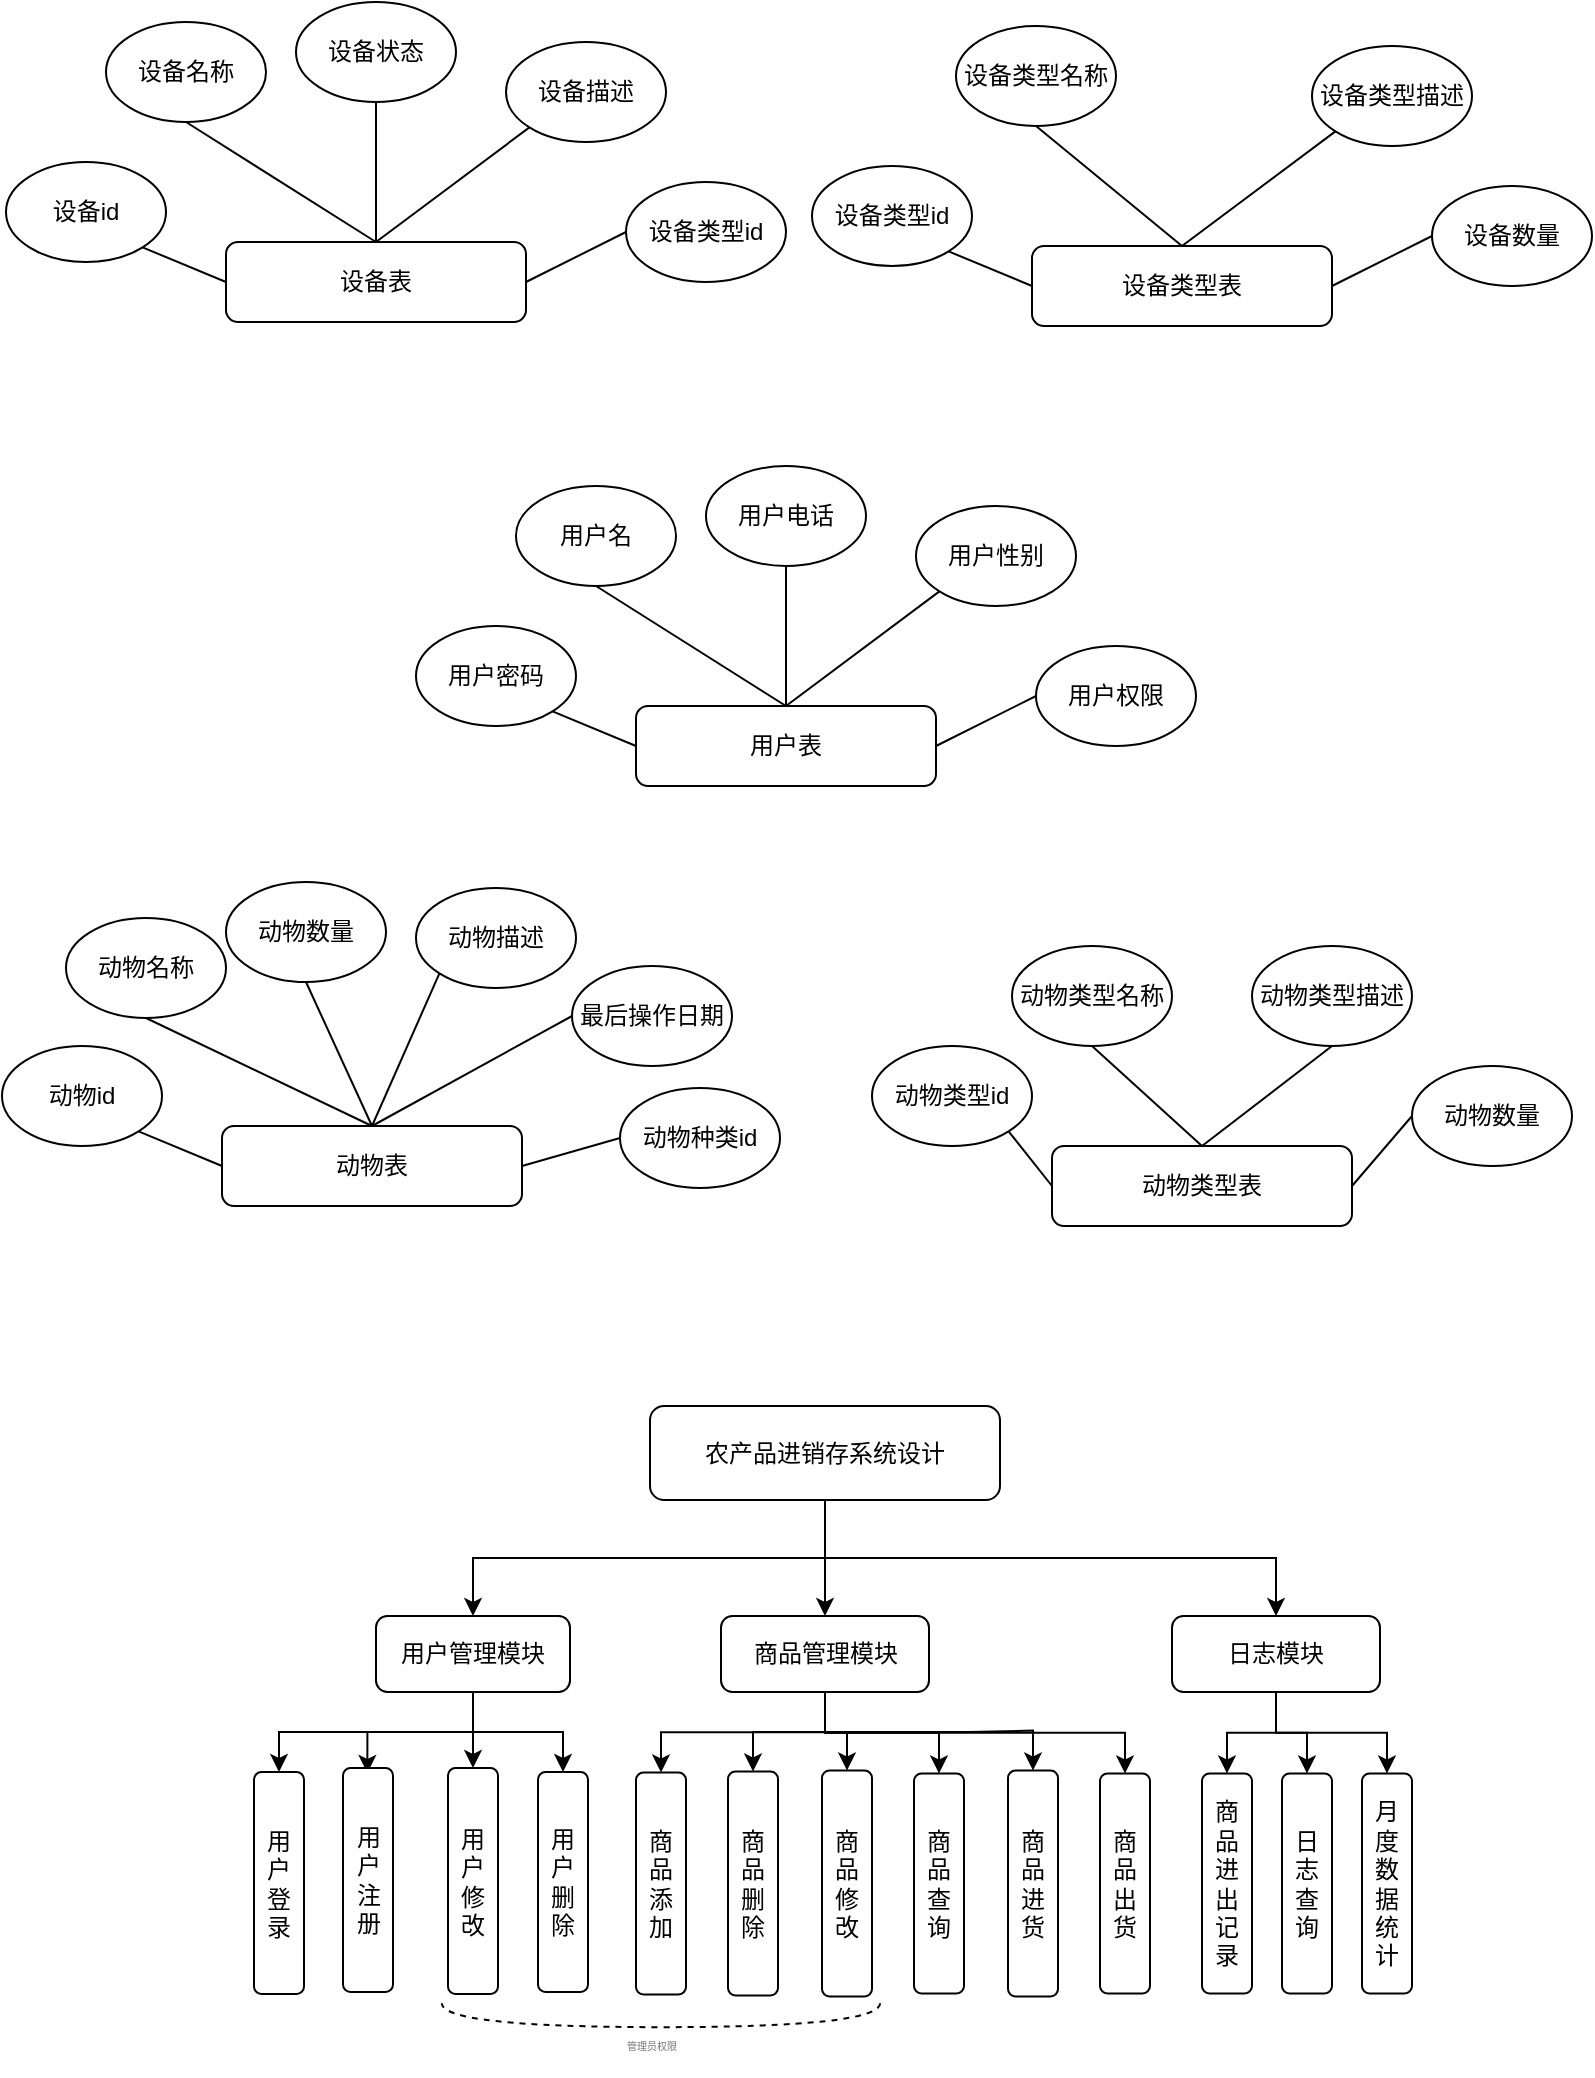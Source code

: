 <mxfile version="20.0.3" type="github">
  <diagram id="R2lEEEUBdFMjLlhIrx00" name="Page-1">
    <mxGraphModel dx="877" dy="454" grid="0" gridSize="10" guides="1" tooltips="1" connect="1" arrows="1" fold="1" page="1" pageScale="1" pageWidth="850" pageHeight="1100" math="0" shadow="0" extFonts="Permanent Marker^https://fonts.googleapis.com/css?family=Permanent+Marker">
      <root>
        <mxCell id="0" />
        <mxCell id="1" parent="0" />
        <mxCell id="AGVSFBgQGpehAt4ojXvq-1" value="用户表" style="rounded=1;whiteSpace=wrap;html=1;" parent="1" vertex="1">
          <mxGeometry x="350" y="390" width="150" height="40" as="geometry" />
        </mxCell>
        <mxCell id="AGVSFBgQGpehAt4ojXvq-3" value="用户名" style="ellipse;whiteSpace=wrap;html=1;" parent="1" vertex="1">
          <mxGeometry x="290" y="280" width="80" height="50" as="geometry" />
        </mxCell>
        <mxCell id="AGVSFBgQGpehAt4ojXvq-4" value="用户电话" style="ellipse;whiteSpace=wrap;html=1;" parent="1" vertex="1">
          <mxGeometry x="385" y="270" width="80" height="50" as="geometry" />
        </mxCell>
        <mxCell id="AGVSFBgQGpehAt4ojXvq-5" value="用户密码" style="ellipse;whiteSpace=wrap;html=1;" parent="1" vertex="1">
          <mxGeometry x="240" y="350" width="80" height="50" as="geometry" />
        </mxCell>
        <mxCell id="AGVSFBgQGpehAt4ojXvq-6" value="用户性别" style="ellipse;whiteSpace=wrap;html=1;" parent="1" vertex="1">
          <mxGeometry x="490" y="290" width="80" height="50" as="geometry" />
        </mxCell>
        <mxCell id="AGVSFBgQGpehAt4ojXvq-7" value="用户权限" style="ellipse;whiteSpace=wrap;html=1;" parent="1" vertex="1">
          <mxGeometry x="550" y="360" width="80" height="50" as="geometry" />
        </mxCell>
        <mxCell id="AGVSFBgQGpehAt4ojXvq-9" value="" style="endArrow=none;html=1;rounded=0;entryX=1;entryY=1;entryDx=0;entryDy=0;exitX=0;exitY=0.5;exitDx=0;exitDy=0;" parent="1" source="AGVSFBgQGpehAt4ojXvq-1" target="AGVSFBgQGpehAt4ojXvq-5" edge="1">
          <mxGeometry width="50" height="50" relative="1" as="geometry">
            <mxPoint x="600" y="430" as="sourcePoint" />
            <mxPoint x="650" y="380" as="targetPoint" />
          </mxGeometry>
        </mxCell>
        <mxCell id="AGVSFBgQGpehAt4ojXvq-10" value="" style="endArrow=none;html=1;rounded=0;entryX=0.5;entryY=1;entryDx=0;entryDy=0;exitX=0.5;exitY=0;exitDx=0;exitDy=0;" parent="1" source="AGVSFBgQGpehAt4ojXvq-1" target="AGVSFBgQGpehAt4ojXvq-3" edge="1">
          <mxGeometry width="50" height="50" relative="1" as="geometry">
            <mxPoint x="360" y="420" as="sourcePoint" />
            <mxPoint x="318.382" y="402.616" as="targetPoint" />
          </mxGeometry>
        </mxCell>
        <mxCell id="AGVSFBgQGpehAt4ojXvq-11" value="" style="endArrow=none;html=1;rounded=0;entryX=0.5;entryY=1;entryDx=0;entryDy=0;exitX=0.5;exitY=0;exitDx=0;exitDy=0;" parent="1" source="AGVSFBgQGpehAt4ojXvq-1" target="AGVSFBgQGpehAt4ojXvq-4" edge="1">
          <mxGeometry width="50" height="50" relative="1" as="geometry">
            <mxPoint x="435" y="400" as="sourcePoint" />
            <mxPoint x="370" y="340" as="targetPoint" />
          </mxGeometry>
        </mxCell>
        <mxCell id="AGVSFBgQGpehAt4ojXvq-12" value="" style="endArrow=none;html=1;rounded=0;entryX=0;entryY=1;entryDx=0;entryDy=0;exitX=0.5;exitY=0;exitDx=0;exitDy=0;" parent="1" source="AGVSFBgQGpehAt4ojXvq-1" target="AGVSFBgQGpehAt4ojXvq-6" edge="1">
          <mxGeometry width="50" height="50" relative="1" as="geometry">
            <mxPoint x="445" y="410" as="sourcePoint" />
            <mxPoint x="380" y="350" as="targetPoint" />
          </mxGeometry>
        </mxCell>
        <mxCell id="AGVSFBgQGpehAt4ojXvq-13" value="" style="endArrow=none;html=1;rounded=0;entryX=0;entryY=0.5;entryDx=0;entryDy=0;exitX=1;exitY=0.5;exitDx=0;exitDy=0;" parent="1" source="AGVSFBgQGpehAt4ojXvq-1" target="AGVSFBgQGpehAt4ojXvq-7" edge="1">
          <mxGeometry width="50" height="50" relative="1" as="geometry">
            <mxPoint x="455" y="420" as="sourcePoint" />
            <mxPoint x="390" y="360" as="targetPoint" />
          </mxGeometry>
        </mxCell>
        <mxCell id="AGVSFBgQGpehAt4ojXvq-14" value="设备表" style="rounded=1;whiteSpace=wrap;html=1;" parent="1" vertex="1">
          <mxGeometry x="145" y="158" width="150" height="40" as="geometry" />
        </mxCell>
        <mxCell id="AGVSFBgQGpehAt4ojXvq-15" value="设备名称" style="ellipse;whiteSpace=wrap;html=1;" parent="1" vertex="1">
          <mxGeometry x="85" y="48" width="80" height="50" as="geometry" />
        </mxCell>
        <mxCell id="AGVSFBgQGpehAt4ojXvq-16" value="设备状态" style="ellipse;whiteSpace=wrap;html=1;" parent="1" vertex="1">
          <mxGeometry x="180" y="38" width="80" height="50" as="geometry" />
        </mxCell>
        <mxCell id="AGVSFBgQGpehAt4ojXvq-17" value="设备id" style="ellipse;whiteSpace=wrap;html=1;" parent="1" vertex="1">
          <mxGeometry x="35" y="118" width="80" height="50" as="geometry" />
        </mxCell>
        <mxCell id="AGVSFBgQGpehAt4ojXvq-18" value="设备描述" style="ellipse;whiteSpace=wrap;html=1;" parent="1" vertex="1">
          <mxGeometry x="285" y="58" width="80" height="50" as="geometry" />
        </mxCell>
        <mxCell id="AGVSFBgQGpehAt4ojXvq-19" value="设备类型id" style="ellipse;whiteSpace=wrap;html=1;" parent="1" vertex="1">
          <mxGeometry x="345" y="128" width="80" height="50" as="geometry" />
        </mxCell>
        <mxCell id="AGVSFBgQGpehAt4ojXvq-20" value="" style="endArrow=none;html=1;rounded=0;entryX=1;entryY=1;entryDx=0;entryDy=0;exitX=0;exitY=0.5;exitDx=0;exitDy=0;" parent="1" source="AGVSFBgQGpehAt4ojXvq-14" target="AGVSFBgQGpehAt4ojXvq-17" edge="1">
          <mxGeometry width="50" height="50" relative="1" as="geometry">
            <mxPoint x="395" y="198" as="sourcePoint" />
            <mxPoint x="445" y="148" as="targetPoint" />
          </mxGeometry>
        </mxCell>
        <mxCell id="AGVSFBgQGpehAt4ojXvq-21" value="" style="endArrow=none;html=1;rounded=0;entryX=0.5;entryY=1;entryDx=0;entryDy=0;exitX=0.5;exitY=0;exitDx=0;exitDy=0;" parent="1" source="AGVSFBgQGpehAt4ojXvq-14" target="AGVSFBgQGpehAt4ojXvq-15" edge="1">
          <mxGeometry width="50" height="50" relative="1" as="geometry">
            <mxPoint x="155" y="188" as="sourcePoint" />
            <mxPoint x="113.382" y="170.616" as="targetPoint" />
          </mxGeometry>
        </mxCell>
        <mxCell id="AGVSFBgQGpehAt4ojXvq-22" value="" style="endArrow=none;html=1;rounded=0;entryX=0.5;entryY=1;entryDx=0;entryDy=0;exitX=0.5;exitY=0;exitDx=0;exitDy=0;" parent="1" source="AGVSFBgQGpehAt4ojXvq-14" target="AGVSFBgQGpehAt4ojXvq-16" edge="1">
          <mxGeometry width="50" height="50" relative="1" as="geometry">
            <mxPoint x="230" y="168" as="sourcePoint" />
            <mxPoint x="165" y="108" as="targetPoint" />
          </mxGeometry>
        </mxCell>
        <mxCell id="AGVSFBgQGpehAt4ojXvq-23" value="" style="endArrow=none;html=1;rounded=0;entryX=0;entryY=1;entryDx=0;entryDy=0;exitX=0.5;exitY=0;exitDx=0;exitDy=0;" parent="1" source="AGVSFBgQGpehAt4ojXvq-14" target="AGVSFBgQGpehAt4ojXvq-18" edge="1">
          <mxGeometry width="50" height="50" relative="1" as="geometry">
            <mxPoint x="240" y="178" as="sourcePoint" />
            <mxPoint x="175" y="118" as="targetPoint" />
          </mxGeometry>
        </mxCell>
        <mxCell id="AGVSFBgQGpehAt4ojXvq-24" value="" style="endArrow=none;html=1;rounded=0;entryX=0;entryY=0.5;entryDx=0;entryDy=0;exitX=1;exitY=0.5;exitDx=0;exitDy=0;" parent="1" source="AGVSFBgQGpehAt4ojXvq-14" target="AGVSFBgQGpehAt4ojXvq-19" edge="1">
          <mxGeometry width="50" height="50" relative="1" as="geometry">
            <mxPoint x="250" y="188" as="sourcePoint" />
            <mxPoint x="185" y="128" as="targetPoint" />
          </mxGeometry>
        </mxCell>
        <mxCell id="AGVSFBgQGpehAt4ojXvq-25" value="动物表" style="rounded=1;whiteSpace=wrap;html=1;" parent="1" vertex="1">
          <mxGeometry x="143" y="600" width="150" height="40" as="geometry" />
        </mxCell>
        <mxCell id="AGVSFBgQGpehAt4ojXvq-26" value="动物名称" style="ellipse;whiteSpace=wrap;html=1;" parent="1" vertex="1">
          <mxGeometry x="65" y="496" width="80" height="50" as="geometry" />
        </mxCell>
        <mxCell id="AGVSFBgQGpehAt4ojXvq-27" value="动物数量" style="ellipse;whiteSpace=wrap;html=1;" parent="1" vertex="1">
          <mxGeometry x="145" y="478" width="80" height="50" as="geometry" />
        </mxCell>
        <mxCell id="AGVSFBgQGpehAt4ojXvq-28" value="动物id" style="ellipse;whiteSpace=wrap;html=1;" parent="1" vertex="1">
          <mxGeometry x="33" y="560" width="80" height="50" as="geometry" />
        </mxCell>
        <mxCell id="AGVSFBgQGpehAt4ojXvq-29" value="动物描述" style="ellipse;whiteSpace=wrap;html=1;" parent="1" vertex="1">
          <mxGeometry x="240" y="481" width="80" height="50" as="geometry" />
        </mxCell>
        <mxCell id="AGVSFBgQGpehAt4ojXvq-30" value="最后操作日期" style="ellipse;whiteSpace=wrap;html=1;" parent="1" vertex="1">
          <mxGeometry x="318" y="520" width="80" height="50" as="geometry" />
        </mxCell>
        <mxCell id="AGVSFBgQGpehAt4ojXvq-31" value="" style="endArrow=none;html=1;rounded=0;entryX=1;entryY=1;entryDx=0;entryDy=0;exitX=0;exitY=0.5;exitDx=0;exitDy=0;" parent="1" source="AGVSFBgQGpehAt4ojXvq-25" target="AGVSFBgQGpehAt4ojXvq-28" edge="1">
          <mxGeometry width="50" height="50" relative="1" as="geometry">
            <mxPoint x="393" y="640" as="sourcePoint" />
            <mxPoint x="443" y="590" as="targetPoint" />
          </mxGeometry>
        </mxCell>
        <mxCell id="AGVSFBgQGpehAt4ojXvq-32" value="" style="endArrow=none;html=1;rounded=0;entryX=0.5;entryY=1;entryDx=0;entryDy=0;exitX=0.5;exitY=0;exitDx=0;exitDy=0;" parent="1" source="AGVSFBgQGpehAt4ojXvq-25" target="AGVSFBgQGpehAt4ojXvq-26" edge="1">
          <mxGeometry width="50" height="50" relative="1" as="geometry">
            <mxPoint x="153" y="630" as="sourcePoint" />
            <mxPoint x="111.382" y="612.616" as="targetPoint" />
          </mxGeometry>
        </mxCell>
        <mxCell id="AGVSFBgQGpehAt4ojXvq-33" value="" style="endArrow=none;html=1;rounded=0;entryX=0.5;entryY=1;entryDx=0;entryDy=0;exitX=0.5;exitY=0;exitDx=0;exitDy=0;" parent="1" source="AGVSFBgQGpehAt4ojXvq-25" target="AGVSFBgQGpehAt4ojXvq-27" edge="1">
          <mxGeometry width="50" height="50" relative="1" as="geometry">
            <mxPoint x="228" y="610" as="sourcePoint" />
            <mxPoint x="163" y="550" as="targetPoint" />
          </mxGeometry>
        </mxCell>
        <mxCell id="AGVSFBgQGpehAt4ojXvq-34" value="" style="endArrow=none;html=1;rounded=0;entryX=0;entryY=1;entryDx=0;entryDy=0;exitX=0.5;exitY=0;exitDx=0;exitDy=0;" parent="1" source="AGVSFBgQGpehAt4ojXvq-25" target="AGVSFBgQGpehAt4ojXvq-29" edge="1">
          <mxGeometry width="50" height="50" relative="1" as="geometry">
            <mxPoint x="238" y="620" as="sourcePoint" />
            <mxPoint x="173" y="560" as="targetPoint" />
          </mxGeometry>
        </mxCell>
        <mxCell id="AGVSFBgQGpehAt4ojXvq-35" value="" style="endArrow=none;html=1;rounded=0;entryX=0;entryY=0.5;entryDx=0;entryDy=0;exitX=0.5;exitY=0;exitDx=0;exitDy=0;" parent="1" source="AGVSFBgQGpehAt4ojXvq-25" target="AGVSFBgQGpehAt4ojXvq-30" edge="1">
          <mxGeometry width="50" height="50" relative="1" as="geometry">
            <mxPoint x="269" y="581" as="sourcePoint" />
            <mxPoint x="183" y="570" as="targetPoint" />
          </mxGeometry>
        </mxCell>
        <mxCell id="AGVSFBgQGpehAt4ojXvq-36" value="动物种类id" style="ellipse;whiteSpace=wrap;html=1;" parent="1" vertex="1">
          <mxGeometry x="342" y="581" width="80" height="50" as="geometry" />
        </mxCell>
        <mxCell id="AGVSFBgQGpehAt4ojXvq-37" value="" style="endArrow=none;html=1;rounded=0;entryX=0;entryY=0.5;entryDx=0;entryDy=0;exitX=1;exitY=0.5;exitDx=0;exitDy=0;" parent="1" source="AGVSFBgQGpehAt4ojXvq-25" target="AGVSFBgQGpehAt4ojXvq-36" edge="1">
          <mxGeometry width="50" height="50" relative="1" as="geometry">
            <mxPoint x="293" y="690.0" as="sourcePoint" />
            <mxPoint x="183" y="640" as="targetPoint" />
          </mxGeometry>
        </mxCell>
        <mxCell id="AGVSFBgQGpehAt4ojXvq-38" value="动物类型表" style="rounded=1;whiteSpace=wrap;html=1;" parent="1" vertex="1">
          <mxGeometry x="558" y="610" width="150" height="40" as="geometry" />
        </mxCell>
        <mxCell id="AGVSFBgQGpehAt4ojXvq-39" value="动物类型名称" style="ellipse;whiteSpace=wrap;html=1;" parent="1" vertex="1">
          <mxGeometry x="538" y="510" width="80" height="50" as="geometry" />
        </mxCell>
        <mxCell id="AGVSFBgQGpehAt4ojXvq-40" value="动物类型描述" style="ellipse;whiteSpace=wrap;html=1;" parent="1" vertex="1">
          <mxGeometry x="658" y="510" width="80" height="50" as="geometry" />
        </mxCell>
        <mxCell id="AGVSFBgQGpehAt4ojXvq-41" value="动物类型id" style="ellipse;whiteSpace=wrap;html=1;" parent="1" vertex="1">
          <mxGeometry x="468" y="560" width="80" height="50" as="geometry" />
        </mxCell>
        <mxCell id="AGVSFBgQGpehAt4ojXvq-43" value="动物数量" style="ellipse;whiteSpace=wrap;html=1;" parent="1" vertex="1">
          <mxGeometry x="738" y="570" width="80" height="50" as="geometry" />
        </mxCell>
        <mxCell id="AGVSFBgQGpehAt4ojXvq-44" value="" style="endArrow=none;html=1;rounded=0;entryX=1;entryY=1;entryDx=0;entryDy=0;exitX=0;exitY=0.5;exitDx=0;exitDy=0;" parent="1" source="AGVSFBgQGpehAt4ojXvq-38" target="AGVSFBgQGpehAt4ojXvq-41" edge="1">
          <mxGeometry width="50" height="50" relative="1" as="geometry">
            <mxPoint x="808" y="650" as="sourcePoint" />
            <mxPoint x="858" y="600" as="targetPoint" />
          </mxGeometry>
        </mxCell>
        <mxCell id="AGVSFBgQGpehAt4ojXvq-45" value="" style="endArrow=none;html=1;rounded=0;entryX=0.5;entryY=1;entryDx=0;entryDy=0;exitX=0.5;exitY=0;exitDx=0;exitDy=0;" parent="1" source="AGVSFBgQGpehAt4ojXvq-38" target="AGVSFBgQGpehAt4ojXvq-39" edge="1">
          <mxGeometry width="50" height="50" relative="1" as="geometry">
            <mxPoint x="568" y="640" as="sourcePoint" />
            <mxPoint x="526.382" y="622.616" as="targetPoint" />
          </mxGeometry>
        </mxCell>
        <mxCell id="AGVSFBgQGpehAt4ojXvq-46" value="" style="endArrow=none;html=1;rounded=0;entryX=0.5;entryY=1;entryDx=0;entryDy=0;exitX=0.5;exitY=0;exitDx=0;exitDy=0;" parent="1" source="AGVSFBgQGpehAt4ojXvq-38" target="AGVSFBgQGpehAt4ojXvq-40" edge="1">
          <mxGeometry width="50" height="50" relative="1" as="geometry">
            <mxPoint x="643" y="620" as="sourcePoint" />
            <mxPoint x="578" y="560" as="targetPoint" />
          </mxGeometry>
        </mxCell>
        <mxCell id="AGVSFBgQGpehAt4ojXvq-48" value="" style="endArrow=none;html=1;rounded=0;entryX=0;entryY=0.5;entryDx=0;entryDy=0;exitX=1;exitY=0.5;exitDx=0;exitDy=0;" parent="1" source="AGVSFBgQGpehAt4ojXvq-38" target="AGVSFBgQGpehAt4ojXvq-43" edge="1">
          <mxGeometry width="50" height="50" relative="1" as="geometry">
            <mxPoint x="663" y="640" as="sourcePoint" />
            <mxPoint x="598" y="580" as="targetPoint" />
          </mxGeometry>
        </mxCell>
        <mxCell id="AGVSFBgQGpehAt4ojXvq-51" value="设备类型表" style="rounded=1;whiteSpace=wrap;html=1;" parent="1" vertex="1">
          <mxGeometry x="548" y="160" width="150" height="40" as="geometry" />
        </mxCell>
        <mxCell id="AGVSFBgQGpehAt4ojXvq-52" value="设备类型名称" style="ellipse;whiteSpace=wrap;html=1;" parent="1" vertex="1">
          <mxGeometry x="510" y="50" width="80" height="50" as="geometry" />
        </mxCell>
        <mxCell id="AGVSFBgQGpehAt4ojXvq-54" value="设备类型id" style="ellipse;whiteSpace=wrap;html=1;" parent="1" vertex="1">
          <mxGeometry x="438" y="120" width="80" height="50" as="geometry" />
        </mxCell>
        <mxCell id="AGVSFBgQGpehAt4ojXvq-55" value="设备类型描述" style="ellipse;whiteSpace=wrap;html=1;" parent="1" vertex="1">
          <mxGeometry x="688" y="60" width="80" height="50" as="geometry" />
        </mxCell>
        <mxCell id="AGVSFBgQGpehAt4ojXvq-56" value="设备数量" style="ellipse;whiteSpace=wrap;html=1;" parent="1" vertex="1">
          <mxGeometry x="748" y="130" width="80" height="50" as="geometry" />
        </mxCell>
        <mxCell id="AGVSFBgQGpehAt4ojXvq-57" value="" style="endArrow=none;html=1;rounded=0;entryX=1;entryY=1;entryDx=0;entryDy=0;exitX=0;exitY=0.5;exitDx=0;exitDy=0;" parent="1" source="AGVSFBgQGpehAt4ojXvq-51" target="AGVSFBgQGpehAt4ojXvq-54" edge="1">
          <mxGeometry width="50" height="50" relative="1" as="geometry">
            <mxPoint x="798" y="200" as="sourcePoint" />
            <mxPoint x="848" y="150" as="targetPoint" />
          </mxGeometry>
        </mxCell>
        <mxCell id="AGVSFBgQGpehAt4ojXvq-58" value="" style="endArrow=none;html=1;rounded=0;entryX=0.5;entryY=1;entryDx=0;entryDy=0;exitX=0.5;exitY=0;exitDx=0;exitDy=0;" parent="1" source="AGVSFBgQGpehAt4ojXvq-51" target="AGVSFBgQGpehAt4ojXvq-52" edge="1">
          <mxGeometry width="50" height="50" relative="1" as="geometry">
            <mxPoint x="558" y="190" as="sourcePoint" />
            <mxPoint x="516.382" y="172.616" as="targetPoint" />
          </mxGeometry>
        </mxCell>
        <mxCell id="AGVSFBgQGpehAt4ojXvq-60" value="" style="endArrow=none;html=1;rounded=0;entryX=0;entryY=1;entryDx=0;entryDy=0;exitX=0.5;exitY=0;exitDx=0;exitDy=0;" parent="1" source="AGVSFBgQGpehAt4ojXvq-51" target="AGVSFBgQGpehAt4ojXvq-55" edge="1">
          <mxGeometry width="50" height="50" relative="1" as="geometry">
            <mxPoint x="643" y="180" as="sourcePoint" />
            <mxPoint x="578" y="120" as="targetPoint" />
          </mxGeometry>
        </mxCell>
        <mxCell id="AGVSFBgQGpehAt4ojXvq-61" value="" style="endArrow=none;html=1;rounded=0;entryX=0;entryY=0.5;entryDx=0;entryDy=0;exitX=1;exitY=0.5;exitDx=0;exitDy=0;" parent="1" source="AGVSFBgQGpehAt4ojXvq-51" target="AGVSFBgQGpehAt4ojXvq-56" edge="1">
          <mxGeometry width="50" height="50" relative="1" as="geometry">
            <mxPoint x="653" y="190" as="sourcePoint" />
            <mxPoint x="588" y="130" as="targetPoint" />
          </mxGeometry>
        </mxCell>
        <mxCell id="SODFRt9bSJiDdf-VWlbA-8" value="" style="edgeStyle=orthogonalEdgeStyle;rounded=0;orthogonalLoop=1;jettySize=auto;html=1;" edge="1" parent="1" source="SODFRt9bSJiDdf-VWlbA-1" target="SODFRt9bSJiDdf-VWlbA-7">
          <mxGeometry relative="1" as="geometry" />
        </mxCell>
        <mxCell id="SODFRt9bSJiDdf-VWlbA-10" style="edgeStyle=orthogonalEdgeStyle;rounded=0;orthogonalLoop=1;jettySize=auto;html=1;exitX=0.5;exitY=1;exitDx=0;exitDy=0;" edge="1" parent="1" source="SODFRt9bSJiDdf-VWlbA-1" target="SODFRt9bSJiDdf-VWlbA-9">
          <mxGeometry relative="1" as="geometry" />
        </mxCell>
        <mxCell id="SODFRt9bSJiDdf-VWlbA-11" style="edgeStyle=orthogonalEdgeStyle;rounded=0;orthogonalLoop=1;jettySize=auto;html=1;exitX=0.5;exitY=1;exitDx=0;exitDy=0;entryX=0.5;entryY=0;entryDx=0;entryDy=0;" edge="1" parent="1" source="SODFRt9bSJiDdf-VWlbA-1" target="SODFRt9bSJiDdf-VWlbA-5">
          <mxGeometry relative="1" as="geometry" />
        </mxCell>
        <mxCell id="SODFRt9bSJiDdf-VWlbA-1" value="农产品进销存系统设计" style="rounded=1;whiteSpace=wrap;html=1;" vertex="1" parent="1">
          <mxGeometry x="357" y="740" width="175" height="47" as="geometry" />
        </mxCell>
        <mxCell id="SODFRt9bSJiDdf-VWlbA-17" style="edgeStyle=orthogonalEdgeStyle;rounded=0;orthogonalLoop=1;jettySize=auto;html=1;exitX=0.5;exitY=1;exitDx=0;exitDy=0;entryX=0.5;entryY=0;entryDx=0;entryDy=0;" edge="1" parent="1" source="SODFRt9bSJiDdf-VWlbA-5" target="SODFRt9bSJiDdf-VWlbA-14">
          <mxGeometry relative="1" as="geometry" />
        </mxCell>
        <mxCell id="SODFRt9bSJiDdf-VWlbA-18" style="edgeStyle=orthogonalEdgeStyle;rounded=0;orthogonalLoop=1;jettySize=auto;html=1;exitX=0.5;exitY=1;exitDx=0;exitDy=0;entryX=0.487;entryY=0.022;entryDx=0;entryDy=0;entryPerimeter=0;" edge="1" parent="1" source="SODFRt9bSJiDdf-VWlbA-5" target="SODFRt9bSJiDdf-VWlbA-12">
          <mxGeometry relative="1" as="geometry" />
        </mxCell>
        <mxCell id="SODFRt9bSJiDdf-VWlbA-19" style="edgeStyle=orthogonalEdgeStyle;rounded=0;orthogonalLoop=1;jettySize=auto;html=1;exitX=0.5;exitY=1;exitDx=0;exitDy=0;entryX=0.5;entryY=0;entryDx=0;entryDy=0;" edge="1" parent="1" source="SODFRt9bSJiDdf-VWlbA-5" target="SODFRt9bSJiDdf-VWlbA-15">
          <mxGeometry relative="1" as="geometry" />
        </mxCell>
        <mxCell id="SODFRt9bSJiDdf-VWlbA-20" style="edgeStyle=orthogonalEdgeStyle;rounded=0;orthogonalLoop=1;jettySize=auto;html=1;exitX=0.5;exitY=1;exitDx=0;exitDy=0;" edge="1" parent="1" source="SODFRt9bSJiDdf-VWlbA-5" target="SODFRt9bSJiDdf-VWlbA-16">
          <mxGeometry relative="1" as="geometry" />
        </mxCell>
        <mxCell id="SODFRt9bSJiDdf-VWlbA-5" value="用户管理模块" style="rounded=1;whiteSpace=wrap;html=1;" vertex="1" parent="1">
          <mxGeometry x="220" y="845" width="97" height="38" as="geometry" />
        </mxCell>
        <mxCell id="SODFRt9bSJiDdf-VWlbA-27" style="edgeStyle=orthogonalEdgeStyle;rounded=0;orthogonalLoop=1;jettySize=auto;html=1;exitX=0.5;exitY=1;exitDx=0;exitDy=0;entryX=0.5;entryY=0;entryDx=0;entryDy=0;" edge="1" parent="1" source="SODFRt9bSJiDdf-VWlbA-7" target="SODFRt9bSJiDdf-VWlbA-22">
          <mxGeometry relative="1" as="geometry" />
        </mxCell>
        <mxCell id="SODFRt9bSJiDdf-VWlbA-28" style="edgeStyle=orthogonalEdgeStyle;rounded=0;orthogonalLoop=1;jettySize=auto;html=1;exitX=0.5;exitY=1;exitDx=0;exitDy=0;entryX=0.5;entryY=0;entryDx=0;entryDy=0;" edge="1" parent="1" source="SODFRt9bSJiDdf-VWlbA-7" target="SODFRt9bSJiDdf-VWlbA-21">
          <mxGeometry relative="1" as="geometry" />
        </mxCell>
        <mxCell id="SODFRt9bSJiDdf-VWlbA-29" style="edgeStyle=orthogonalEdgeStyle;rounded=0;orthogonalLoop=1;jettySize=auto;html=1;exitX=0.5;exitY=1;exitDx=0;exitDy=0;entryX=0.5;entryY=0;entryDx=0;entryDy=0;" edge="1" parent="1" source="SODFRt9bSJiDdf-VWlbA-7" target="SODFRt9bSJiDdf-VWlbA-23">
          <mxGeometry relative="1" as="geometry" />
        </mxCell>
        <mxCell id="SODFRt9bSJiDdf-VWlbA-30" style="edgeStyle=orthogonalEdgeStyle;rounded=0;orthogonalLoop=1;jettySize=auto;html=1;exitX=0.5;exitY=1;exitDx=0;exitDy=0;entryX=0.5;entryY=0;entryDx=0;entryDy=0;" edge="1" parent="1" source="SODFRt9bSJiDdf-VWlbA-7" target="SODFRt9bSJiDdf-VWlbA-24">
          <mxGeometry relative="1" as="geometry" />
        </mxCell>
        <mxCell id="SODFRt9bSJiDdf-VWlbA-32" style="edgeStyle=orthogonalEdgeStyle;rounded=0;orthogonalLoop=1;jettySize=auto;html=1;exitX=0.5;exitY=1;exitDx=0;exitDy=0;entryX=0.5;entryY=0;entryDx=0;entryDy=0;" edge="1" parent="1" source="SODFRt9bSJiDdf-VWlbA-7" target="SODFRt9bSJiDdf-VWlbA-26">
          <mxGeometry relative="1" as="geometry" />
        </mxCell>
        <mxCell id="SODFRt9bSJiDdf-VWlbA-33" style="edgeStyle=orthogonalEdgeStyle;rounded=0;orthogonalLoop=1;jettySize=auto;html=1;exitX=0.5;exitY=1;exitDx=0;exitDy=0;" edge="1" parent="1" source="SODFRt9bSJiDdf-VWlbA-7" target="SODFRt9bSJiDdf-VWlbA-25">
          <mxGeometry relative="1" as="geometry" />
        </mxCell>
        <mxCell id="SODFRt9bSJiDdf-VWlbA-7" value="商品管理模块" style="rounded=1;whiteSpace=wrap;html=1;" vertex="1" parent="1">
          <mxGeometry x="392.5" y="845" width="104" height="38" as="geometry" />
        </mxCell>
        <mxCell id="SODFRt9bSJiDdf-VWlbA-37" style="edgeStyle=orthogonalEdgeStyle;rounded=0;orthogonalLoop=1;jettySize=auto;html=1;exitX=0.5;exitY=1;exitDx=0;exitDy=0;" edge="1" parent="1" source="SODFRt9bSJiDdf-VWlbA-9" target="SODFRt9bSJiDdf-VWlbA-34">
          <mxGeometry relative="1" as="geometry" />
        </mxCell>
        <mxCell id="SODFRt9bSJiDdf-VWlbA-38" style="edgeStyle=orthogonalEdgeStyle;rounded=0;orthogonalLoop=1;jettySize=auto;html=1;exitX=0.5;exitY=1;exitDx=0;exitDy=0;entryX=0.5;entryY=0;entryDx=0;entryDy=0;" edge="1" parent="1" source="SODFRt9bSJiDdf-VWlbA-9" target="SODFRt9bSJiDdf-VWlbA-35">
          <mxGeometry relative="1" as="geometry" />
        </mxCell>
        <mxCell id="SODFRt9bSJiDdf-VWlbA-39" style="edgeStyle=orthogonalEdgeStyle;rounded=0;orthogonalLoop=1;jettySize=auto;html=1;exitX=0.5;exitY=1;exitDx=0;exitDy=0;entryX=0.5;entryY=0;entryDx=0;entryDy=0;" edge="1" parent="1" source="SODFRt9bSJiDdf-VWlbA-9" target="SODFRt9bSJiDdf-VWlbA-36">
          <mxGeometry relative="1" as="geometry" />
        </mxCell>
        <mxCell id="SODFRt9bSJiDdf-VWlbA-9" value="日志模块" style="rounded=1;whiteSpace=wrap;html=1;" vertex="1" parent="1">
          <mxGeometry x="618" y="845" width="104" height="38" as="geometry" />
        </mxCell>
        <mxCell id="SODFRt9bSJiDdf-VWlbA-12" value="用户注册" style="rounded=1;whiteSpace=wrap;html=1;" vertex="1" parent="1">
          <mxGeometry x="203.5" y="921" width="25" height="112" as="geometry" />
        </mxCell>
        <mxCell id="SODFRt9bSJiDdf-VWlbA-14" value="用户登录" style="rounded=1;whiteSpace=wrap;html=1;" vertex="1" parent="1">
          <mxGeometry x="159" y="923" width="25" height="111" as="geometry" />
        </mxCell>
        <mxCell id="SODFRt9bSJiDdf-VWlbA-15" value="用户修改" style="rounded=1;whiteSpace=wrap;html=1;" vertex="1" parent="1">
          <mxGeometry x="256" y="921" width="25" height="113" as="geometry" />
        </mxCell>
        <mxCell id="SODFRt9bSJiDdf-VWlbA-16" value="用户删除" style="rounded=1;whiteSpace=wrap;html=1;" vertex="1" parent="1">
          <mxGeometry x="301" y="923" width="25" height="110" as="geometry" />
        </mxCell>
        <mxCell id="SODFRt9bSJiDdf-VWlbA-21" value="商品删除" style="rounded=1;whiteSpace=wrap;html=1;" vertex="1" parent="1">
          <mxGeometry x="396" y="922.75" width="25" height="112" as="geometry" />
        </mxCell>
        <mxCell id="SODFRt9bSJiDdf-VWlbA-22" value="商品添加" style="rounded=1;whiteSpace=wrap;html=1;" vertex="1" parent="1">
          <mxGeometry x="350" y="923.25" width="25" height="111" as="geometry" />
        </mxCell>
        <mxCell id="SODFRt9bSJiDdf-VWlbA-23" value="商品修改" style="rounded=1;whiteSpace=wrap;html=1;" vertex="1" parent="1">
          <mxGeometry x="443" y="922.25" width="25" height="113" as="geometry" />
        </mxCell>
        <mxCell id="SODFRt9bSJiDdf-VWlbA-24" value="商品查询" style="rounded=1;whiteSpace=wrap;html=1;" vertex="1" parent="1">
          <mxGeometry x="489" y="923.75" width="25" height="110" as="geometry" />
        </mxCell>
        <mxCell id="SODFRt9bSJiDdf-VWlbA-25" value="商品进货" style="rounded=1;whiteSpace=wrap;html=1;" vertex="1" parent="1">
          <mxGeometry x="536" y="922.25" width="25" height="113" as="geometry" />
        </mxCell>
        <mxCell id="SODFRt9bSJiDdf-VWlbA-26" value="商品出货" style="rounded=1;whiteSpace=wrap;html=1;" vertex="1" parent="1">
          <mxGeometry x="582" y="923.75" width="25" height="110" as="geometry" />
        </mxCell>
        <mxCell id="SODFRt9bSJiDdf-VWlbA-34" value="商品进出记录" style="rounded=1;whiteSpace=wrap;html=1;" vertex="1" parent="1">
          <mxGeometry x="633" y="923.75" width="25" height="110" as="geometry" />
        </mxCell>
        <mxCell id="SODFRt9bSJiDdf-VWlbA-35" value="日志查询" style="rounded=1;whiteSpace=wrap;html=1;" vertex="1" parent="1">
          <mxGeometry x="673" y="923.75" width="25" height="110" as="geometry" />
        </mxCell>
        <mxCell id="SODFRt9bSJiDdf-VWlbA-36" value="月度数据统计" style="rounded=1;whiteSpace=wrap;html=1;" vertex="1" parent="1">
          <mxGeometry x="713" y="923.75" width="25" height="110" as="geometry" />
        </mxCell>
        <mxCell id="SODFRt9bSJiDdf-VWlbA-42" value="" style="shape=requiredInterface;html=1;verticalLabelPosition=bottom;sketch=0;rotation=90;dashed=1;" vertex="1" parent="1">
          <mxGeometry x="356.5" y="935" width="12" height="219.16" as="geometry" />
        </mxCell>
        <mxCell id="SODFRt9bSJiDdf-VWlbA-43" value="&lt;pre style=&quot;font-size: 5px;&quot;&gt;&lt;font face=&quot;Georgia&quot; style=&quot;font-size: 5px; line-height: 0.9;&quot;&gt;管理员权限&lt;/font&gt;&lt;/pre&gt;" style="text;html=1;strokeColor=none;fillColor=none;align=center;verticalAlign=middle;whiteSpace=wrap;rounded=0;dashed=1;opacity=0;fontSize=5;textDirection=ltr;fontColor=#757575;" vertex="1" parent="1">
          <mxGeometry x="310" y="1045" width="96" height="30" as="geometry" />
        </mxCell>
      </root>
    </mxGraphModel>
  </diagram>
</mxfile>
